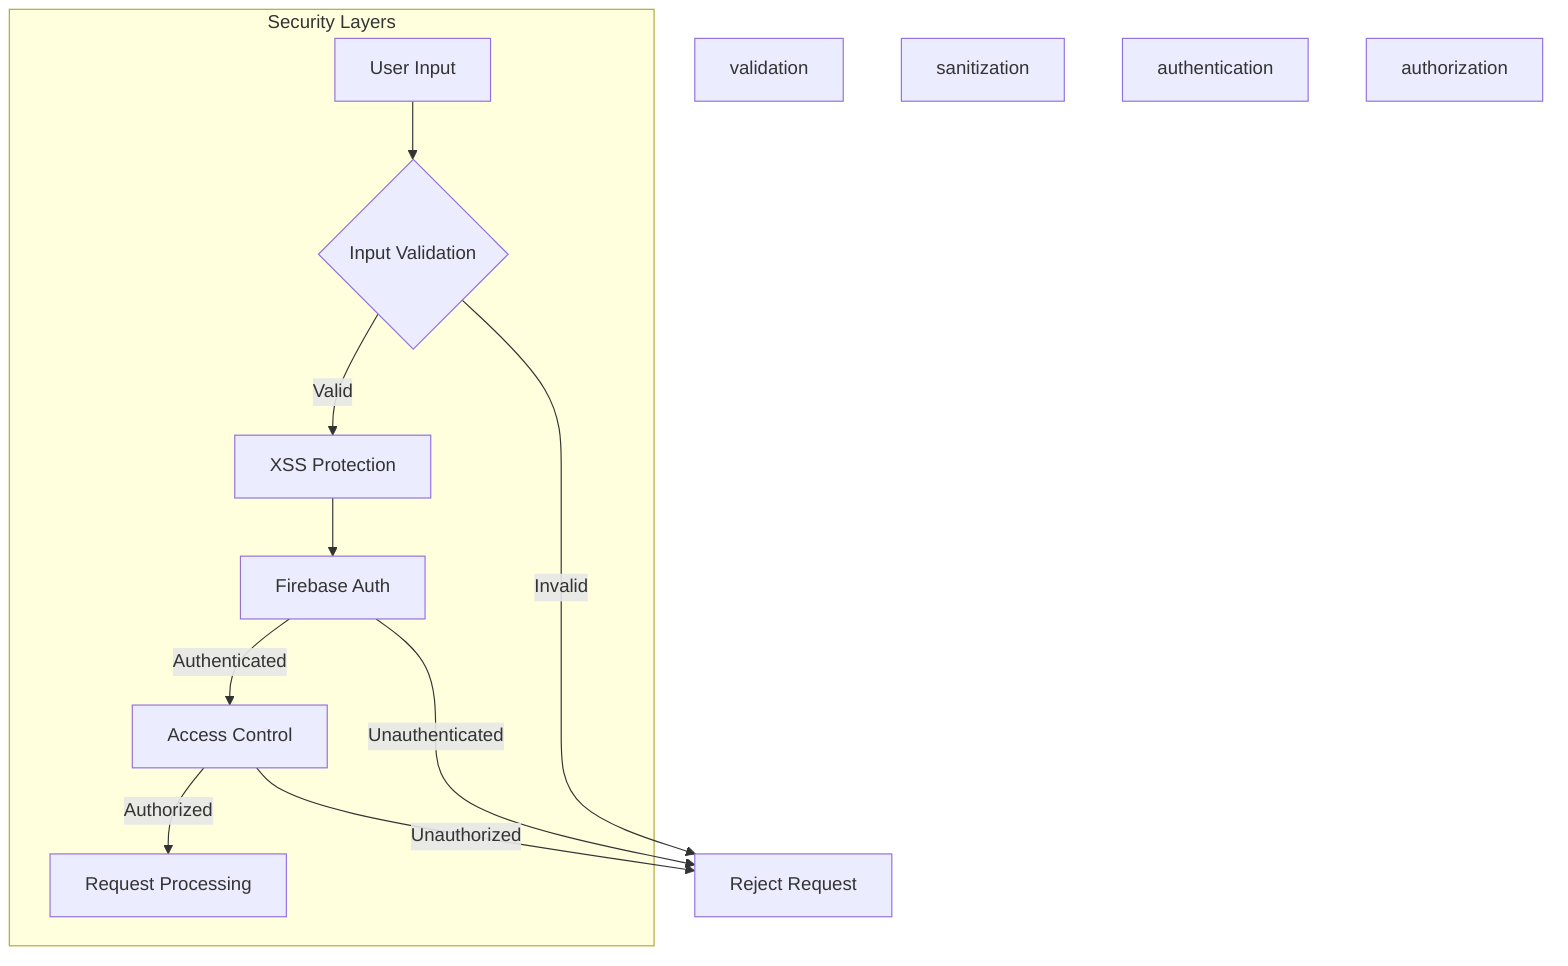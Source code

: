 graph TB
    subgraph "Security Layers"
        Input[User Input]
        Validation{Input Validation}
        Sanitization[XSS Protection]
        Authentication[Firebase Auth]
        Authorization[Access Control]
        Processing[Request Processing]
    end

    Input --> Validation
    Validation -->|Valid| Sanitization
    Validation -->|Invalid| Reject[Reject Request]
    Sanitization --> Authentication
    Authentication -->|Authenticated| Authorization
    Authentication -->|Unauthenticated| Reject
    Authorization -->|Authorized| Processing
    Authorization -->|Unauthorized| Reject
    validation[validation]
    sanitization[sanitization]
    authentication[authentication]
    authorization[authorization]